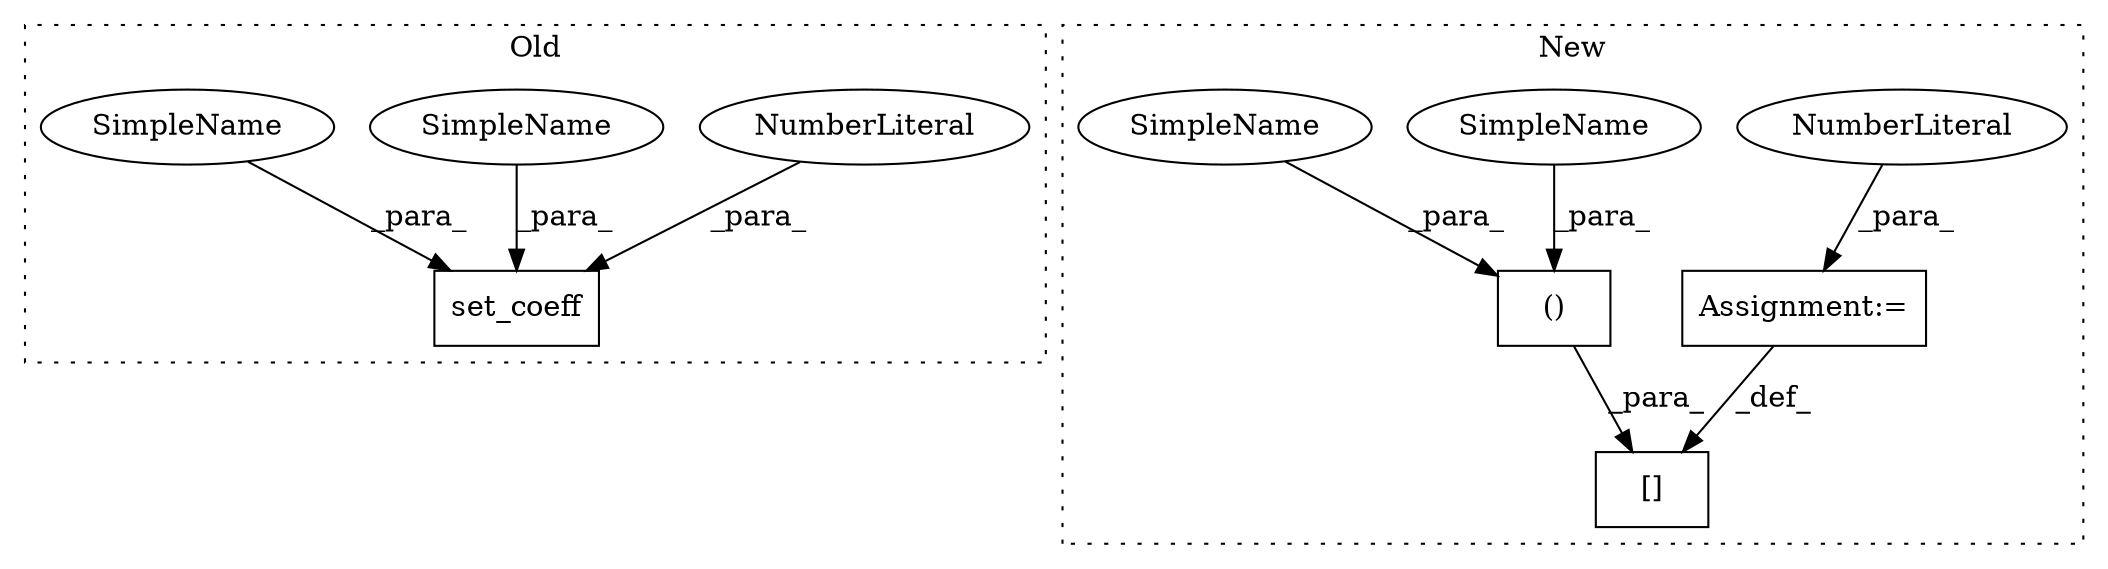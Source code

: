 digraph G {
subgraph cluster0 {
1 [label="set_coeff" a="32" s="2798,2813" l="10,1" shape="box"];
4 [label="NumberLiteral" a="34" s="2812" l="1" shape="ellipse"];
7 [label="SimpleName" a="42" s="2810" l="1" shape="ellipse"];
8 [label="SimpleName" a="42" s="2808" l="1" shape="ellipse"];
label = "Old";
style="dotted";
}
subgraph cluster1 {
2 [label="[]" a="2" s="2785,2818" l="18,2" shape="box"];
3 [label="()" a="106" s="2803" l="15" shape="box"];
5 [label="Assignment:=" a="7" s="2820" l="1" shape="box"];
6 [label="NumberLiteral" a="34" s="2821" l="1" shape="ellipse"];
9 [label="SimpleName" a="42" s="2803" l="1" shape="ellipse"];
10 [label="SimpleName" a="42" s="2817" l="1" shape="ellipse"];
label = "New";
style="dotted";
}
3 -> 2 [label="_para_"];
4 -> 1 [label="_para_"];
5 -> 2 [label="_def_"];
6 -> 5 [label="_para_"];
7 -> 1 [label="_para_"];
8 -> 1 [label="_para_"];
9 -> 3 [label="_para_"];
10 -> 3 [label="_para_"];
}